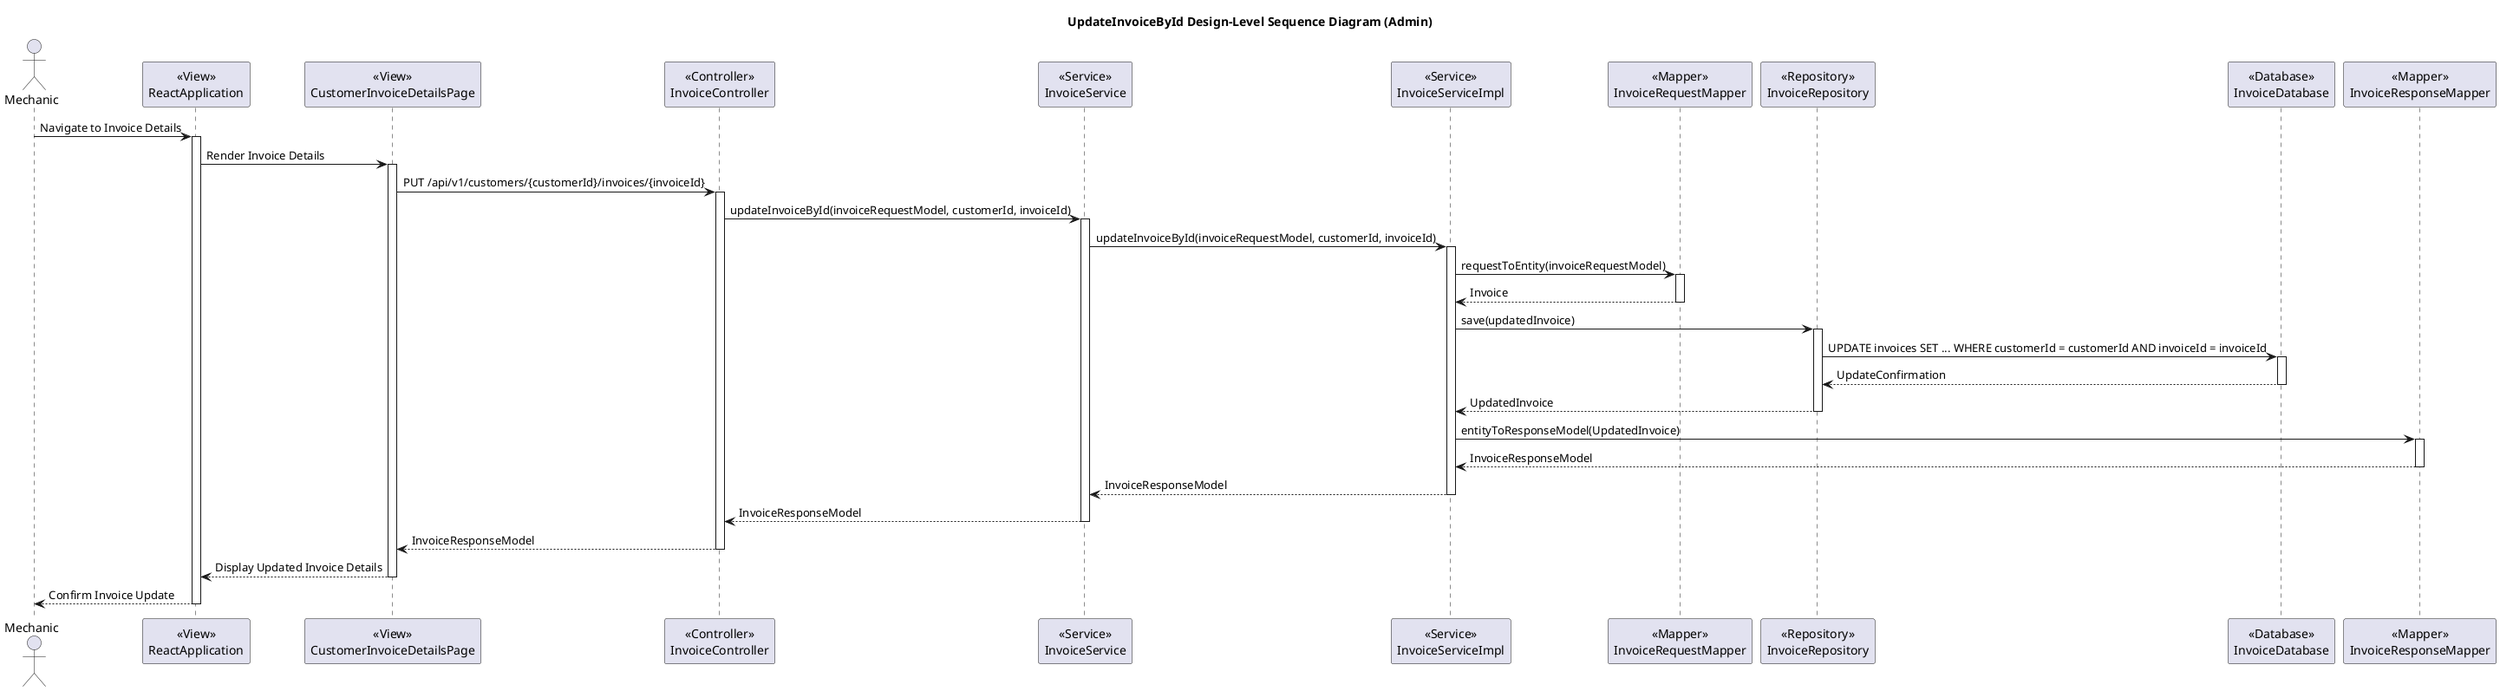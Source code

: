 @startuml
title UpdateInvoiceById Design-Level Sequence Diagram (Admin)

actor Mechanic

participant ReactApplication as "<<View>>\nReactApplication"
participant CustomerInvoiceDetailsPage as "<<View>>\nCustomerInvoiceDetailsPage"
participant InvoiceController as "<<Controller>>\nInvoiceController"
participant InvoiceService as "<<Service>>\nInvoiceService"
participant InvoiceServiceImpl as "<<Service>>\nInvoiceServiceImpl"
participant InvoiceRequestMapper as "<<Mapper>>\nInvoiceRequestMapper"
participant InvoiceRepository as "<<Repository>>\nInvoiceRepository"
participant InvoiceDatabase as "<<Database>>\nInvoiceDatabase"
participant InvoiceResponseMapper as "<<Mapper>>\nInvoiceResponseMapper"

Mechanic -> ReactApplication: Navigate to Invoice Details
activate ReactApplication

ReactApplication -> CustomerInvoiceDetailsPage: Render Invoice Details
activate CustomerInvoiceDetailsPage

CustomerInvoiceDetailsPage -> InvoiceController: PUT /api/v1/customers/{customerId}/invoices/{invoiceId}
activate InvoiceController

InvoiceController -> InvoiceService: updateInvoiceById(invoiceRequestModel, customerId, invoiceId)
activate InvoiceService

InvoiceService -> InvoiceServiceImpl: updateInvoiceById(invoiceRequestModel, customerId, invoiceId)
activate InvoiceServiceImpl

InvoiceServiceImpl -> InvoiceRequestMapper: requestToEntity(invoiceRequestModel)
activate InvoiceRequestMapper

InvoiceRequestMapper --> InvoiceServiceImpl: Invoice
deactivate InvoiceRequestMapper

InvoiceServiceImpl -> InvoiceRepository: save(updatedInvoice)
activate InvoiceRepository

InvoiceRepository -> InvoiceDatabase: UPDATE invoices SET ... WHERE customerId = customerId AND invoiceId = invoiceId
activate InvoiceDatabase

InvoiceDatabase --> InvoiceRepository: UpdateConfirmation
deactivate InvoiceDatabase

InvoiceRepository --> InvoiceServiceImpl: UpdatedInvoice
deactivate InvoiceRepository

InvoiceServiceImpl -> InvoiceResponseMapper: entityToResponseModel(UpdatedInvoice)
activate InvoiceResponseMapper

InvoiceResponseMapper --> InvoiceServiceImpl: InvoiceResponseModel
deactivate InvoiceResponseMapper

InvoiceServiceImpl --> InvoiceService: InvoiceResponseModel
deactivate InvoiceServiceImpl

InvoiceService --> InvoiceController: InvoiceResponseModel
deactivate InvoiceService

InvoiceController --> CustomerInvoiceDetailsPage: InvoiceResponseModel
deactivate InvoiceController

CustomerInvoiceDetailsPage --> ReactApplication: Display Updated Invoice Details
deactivate CustomerInvoiceDetailsPage

ReactApplication --> Mechanic: Confirm Invoice Update
deactivate ReactApplication

@enduml
